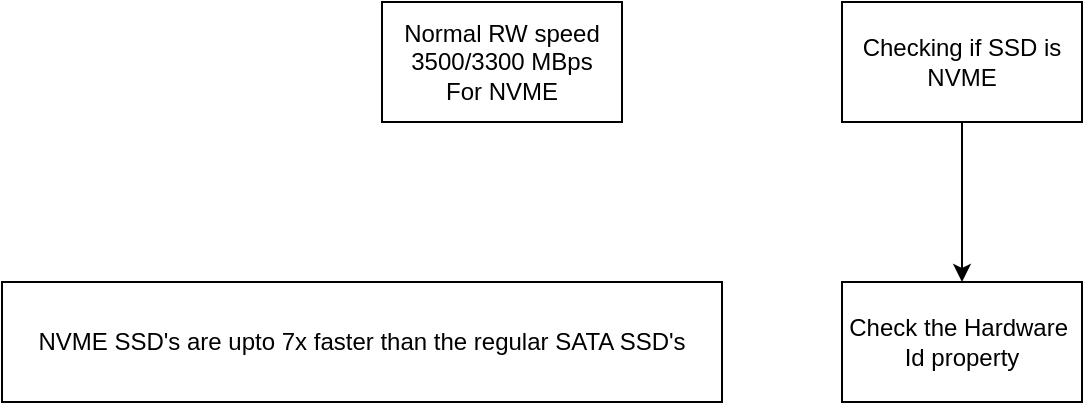 <mxfile version="24.7.1" type="device">
  <diagram name="Page-1" id="cedK8oNqMuEcbpcuWRkB">
    <mxGraphModel dx="954" dy="592" grid="1" gridSize="10" guides="1" tooltips="1" connect="1" arrows="1" fold="1" page="1" pageScale="1" pageWidth="827" pageHeight="1169" math="0" shadow="0">
      <root>
        <mxCell id="0" />
        <mxCell id="1" parent="0" />
        <mxCell id="NifXxNL8f3ksS69ARy3y-1" value="Normal RW speed&lt;div&gt;3500/3300 MBps&lt;/div&gt;&lt;div&gt;For NVME&lt;/div&gt;" style="rounded=0;whiteSpace=wrap;html=1;" vertex="1" parent="1">
          <mxGeometry x="230" y="60" width="120" height="60" as="geometry" />
        </mxCell>
        <mxCell id="NifXxNL8f3ksS69ARy3y-2" value="NVME SSD&#39;s are upto 7x faster than the regular SATA SSD&#39;s" style="rounded=0;whiteSpace=wrap;html=1;" vertex="1" parent="1">
          <mxGeometry x="40" y="200" width="360" height="60" as="geometry" />
        </mxCell>
        <mxCell id="NifXxNL8f3ksS69ARy3y-5" value="" style="edgeStyle=orthogonalEdgeStyle;rounded=0;orthogonalLoop=1;jettySize=auto;html=1;" edge="1" parent="1" source="NifXxNL8f3ksS69ARy3y-3" target="NifXxNL8f3ksS69ARy3y-4">
          <mxGeometry relative="1" as="geometry" />
        </mxCell>
        <mxCell id="NifXxNL8f3ksS69ARy3y-3" value="Checking if SSD is NVME" style="rounded=0;whiteSpace=wrap;html=1;" vertex="1" parent="1">
          <mxGeometry x="460" y="60" width="120" height="60" as="geometry" />
        </mxCell>
        <mxCell id="NifXxNL8f3ksS69ARy3y-4" value="Check the Hardware&amp;nbsp;&lt;div&gt;Id property&lt;/div&gt;" style="whiteSpace=wrap;html=1;rounded=0;" vertex="1" parent="1">
          <mxGeometry x="460" y="200" width="120" height="60" as="geometry" />
        </mxCell>
      </root>
    </mxGraphModel>
  </diagram>
</mxfile>
